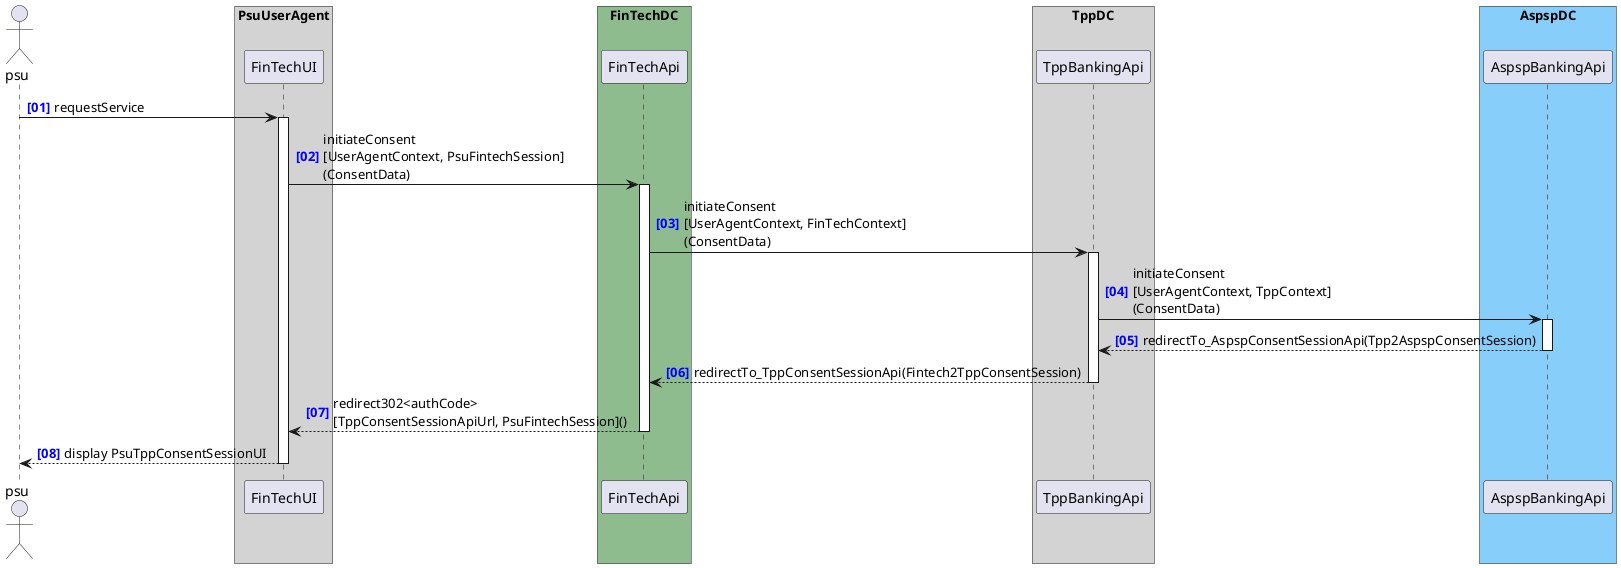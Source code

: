 @startuml

autonumber "<b><color blue>[00]"
actor psu

box "PsuUserAgent" #LightGray
    participant "FinTechUI" as FinTechUI
end box
box "FinTechDC" #DarkSeaGreen
    participant "FinTechApi" as FinTechApi
end box
box "TppDC" #LightGray
    participant "TppBankingApi" as TppBankingApi
end box
box "AspspDC" #LightSkyBlue
    participant "AspspBankingApi" as AspspConsentSessionApi
end box

psu -> FinTechUI ++ : requestService
FinTechUI -> FinTechApi ++ : initiateConsent\n[UserAgentContext, PsuFintechSession]\n(ConsentData)
FinTechApi -> TppBankingApi ++ : initiateConsent\n[UserAgentContext, FinTechContext]\n(ConsentData)
TppBankingApi -> AspspConsentSessionApi ++ : initiateConsent\n[UserAgentContext, TppContext]\n(ConsentData) 
return redirectTo_AspspConsentSessionApi(Tpp2AspspConsentSession)
return redirectTo_TppConsentSessionApi(Fintech2TppConsentSession)
return redirect302<authCode>\n[TppConsentSessionApiUrl, PsuFintechSession]()
return display PsuTppConsentSessionUI
@enduml
